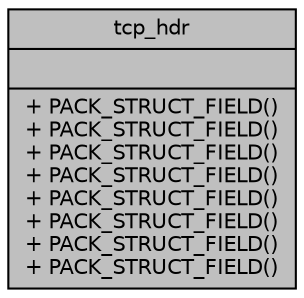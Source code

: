 digraph "tcp_hdr"
{
 // LATEX_PDF_SIZE
  edge [fontname="Helvetica",fontsize="10",labelfontname="Helvetica",labelfontsize="10"];
  node [fontname="Helvetica",fontsize="10",shape=record];
  Node1 [label="{tcp_hdr\n||+ PACK_STRUCT_FIELD()\l+ PACK_STRUCT_FIELD()\l+ PACK_STRUCT_FIELD()\l+ PACK_STRUCT_FIELD()\l+ PACK_STRUCT_FIELD()\l+ PACK_STRUCT_FIELD()\l+ PACK_STRUCT_FIELD()\l+ PACK_STRUCT_FIELD()\l}",height=0.2,width=0.4,color="black", fillcolor="grey75", style="filled", fontcolor="black",tooltip=" "];
}
